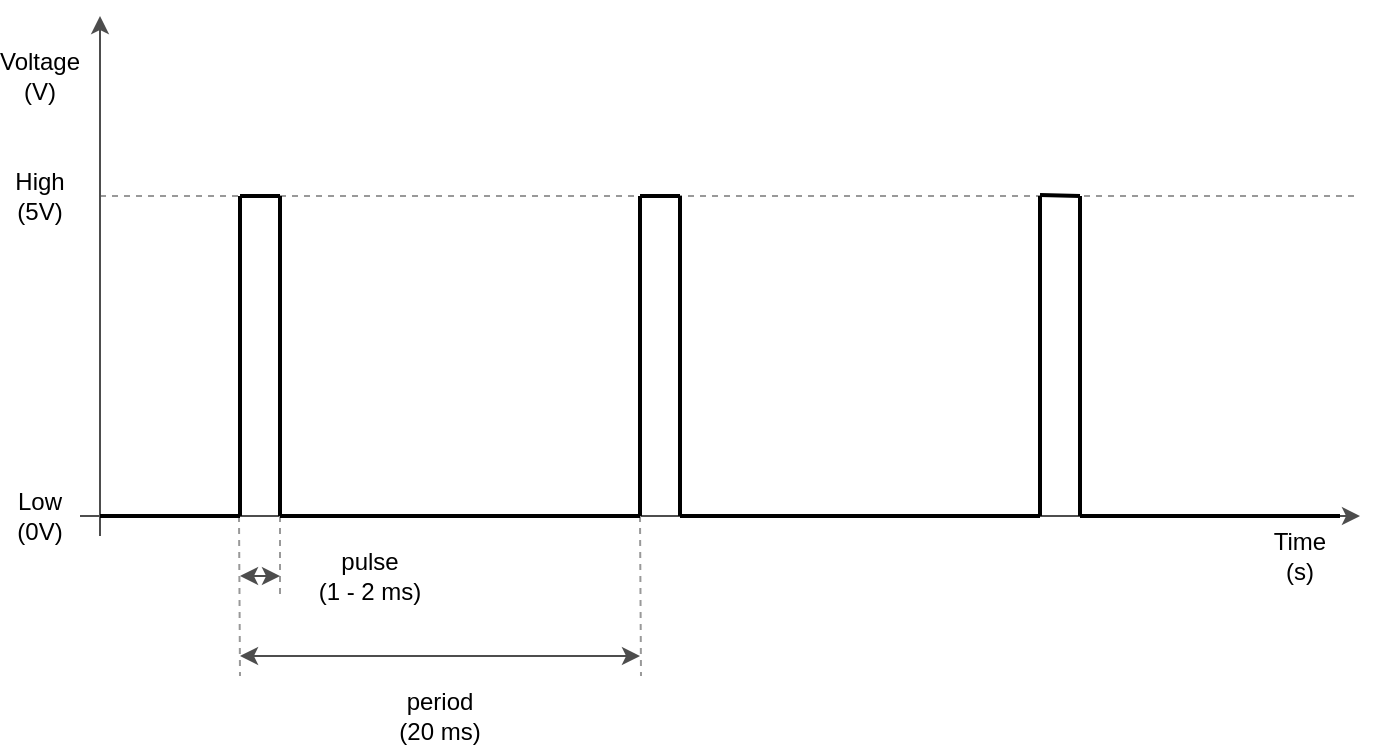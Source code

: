 <mxfile version="11.1.4" type="device"><diagram id="c21HIzAKyaDkMsnFwABr" name="Page-1"><mxGraphModel dx="1422" dy="824" grid="1" gridSize="10" guides="1" tooltips="1" connect="1" arrows="1" fold="1" page="1" pageScale="1" pageWidth="760" pageHeight="440" math="0" shadow="0"><root><mxCell id="0"/><mxCell id="1" parent="0"/><mxCell id="4dw9Aw2_4RRLBKYk0MSZ-38" value="" style="group" vertex="1" connectable="0" parent="1"><mxGeometry x="40" y="40" width="660" height="360" as="geometry"/></mxCell><mxCell id="4dw9Aw2_4RRLBKYk0MSZ-21" value="" style="endArrow=classic;html=1;strokeColor=#4D4D4D;" edge="1" parent="4dw9Aw2_4RRLBKYk0MSZ-38"><mxGeometry width="50" height="50" relative="1" as="geometry"><mxPoint x="40" y="250" as="sourcePoint"/><mxPoint x="680" y="250" as="targetPoint"/></mxGeometry></mxCell><mxCell id="4dw9Aw2_4RRLBKYk0MSZ-22" value="" style="endArrow=none;dashed=1;html=1;strokeWidth=1;strokeColor=#999999;" edge="1" parent="4dw9Aw2_4RRLBKYk0MSZ-38"><mxGeometry width="50" height="50" relative="1" as="geometry"><mxPoint x="50" y="90" as="sourcePoint"/><mxPoint x="680" y="90" as="targetPoint"/></mxGeometry></mxCell><mxCell id="4dw9Aw2_4RRLBKYk0MSZ-2" value="" style="endArrow=classic;html=1;strokeColor=#4D4D4D;" edge="1" parent="4dw9Aw2_4RRLBKYk0MSZ-38"><mxGeometry width="50" height="50" relative="1" as="geometry"><mxPoint x="50" y="260" as="sourcePoint"/><mxPoint x="50" as="targetPoint"/></mxGeometry></mxCell><mxCell id="4dw9Aw2_4RRLBKYk0MSZ-3" value="Time&lt;br&gt;(s)" style="text;html=1;strokeColor=none;fillColor=none;align=center;verticalAlign=middle;whiteSpace=wrap;rounded=0;" vertex="1" parent="4dw9Aw2_4RRLBKYk0MSZ-38"><mxGeometry x="630" y="260" width="40" height="20" as="geometry"/></mxCell><mxCell id="4dw9Aw2_4RRLBKYk0MSZ-4" value="Voltage&lt;br&gt;(V)&lt;br&gt;" style="text;html=1;strokeColor=none;fillColor=none;align=center;verticalAlign=middle;whiteSpace=wrap;rounded=0;" vertex="1" parent="4dw9Aw2_4RRLBKYk0MSZ-38"><mxGeometry y="20" width="40" height="20" as="geometry"/></mxCell><mxCell id="4dw9Aw2_4RRLBKYk0MSZ-25" value="" style="endArrow=none;dashed=1;html=1;strokeWidth=1;strokeColor=#999999;" edge="1" parent="4dw9Aw2_4RRLBKYk0MSZ-38"><mxGeometry width="50" height="50" relative="1" as="geometry"><mxPoint x="119.5" y="250" as="sourcePoint"/><mxPoint x="120" y="330" as="targetPoint"/></mxGeometry></mxCell><mxCell id="4dw9Aw2_4RRLBKYk0MSZ-26" value="" style="endArrow=none;dashed=1;html=1;strokeWidth=1;strokeColor=#999999;" edge="1" parent="4dw9Aw2_4RRLBKYk0MSZ-38"><mxGeometry width="50" height="50" relative="1" as="geometry"><mxPoint x="140" y="250.0" as="sourcePoint"/><mxPoint x="140" y="290" as="targetPoint"/></mxGeometry></mxCell><mxCell id="4dw9Aw2_4RRLBKYk0MSZ-27" value="" style="endArrow=classic;startArrow=classic;html=1;strokeColor=#4D4D4D;strokeWidth=1;" edge="1" parent="4dw9Aw2_4RRLBKYk0MSZ-38"><mxGeometry width="50" height="50" relative="1" as="geometry"><mxPoint x="120" y="280" as="sourcePoint"/><mxPoint x="140" y="280" as="targetPoint"/></mxGeometry></mxCell><mxCell id="4dw9Aw2_4RRLBKYk0MSZ-28" value="" style="endArrow=none;dashed=1;html=1;strokeWidth=1;strokeColor=#999999;" edge="1" parent="4dw9Aw2_4RRLBKYk0MSZ-38"><mxGeometry width="50" height="50" relative="1" as="geometry"><mxPoint x="320.0" y="250" as="sourcePoint"/><mxPoint x="320.5" y="330" as="targetPoint"/></mxGeometry></mxCell><mxCell id="4dw9Aw2_4RRLBKYk0MSZ-29" value="" style="endArrow=classic;startArrow=classic;html=1;strokeColor=#4D4D4D;strokeWidth=1;" edge="1" parent="4dw9Aw2_4RRLBKYk0MSZ-38"><mxGeometry width="50" height="50" relative="1" as="geometry"><mxPoint x="120" y="320" as="sourcePoint"/><mxPoint x="320" y="320" as="targetPoint"/></mxGeometry></mxCell><mxCell id="4dw9Aw2_4RRLBKYk0MSZ-30" value="pulse&lt;br&gt;(1 - 2 ms)" style="text;html=1;strokeColor=none;fillColor=none;align=center;verticalAlign=middle;whiteSpace=wrap;rounded=0;" vertex="1" parent="4dw9Aw2_4RRLBKYk0MSZ-38"><mxGeometry x="150" y="270" width="70" height="20" as="geometry"/></mxCell><mxCell id="4dw9Aw2_4RRLBKYk0MSZ-31" value="period&lt;br&gt;(20 ms)" style="text;html=1;strokeColor=none;fillColor=none;align=center;verticalAlign=middle;whiteSpace=wrap;rounded=0;" vertex="1" parent="4dw9Aw2_4RRLBKYk0MSZ-38"><mxGeometry x="190" y="340" width="60" height="20" as="geometry"/></mxCell><mxCell id="4dw9Aw2_4RRLBKYk0MSZ-15" value="" style="endArrow=none;html=1;strokeWidth=2;" edge="1" parent="4dw9Aw2_4RRLBKYk0MSZ-38"><mxGeometry width="50" height="50" relative="1" as="geometry"><mxPoint x="50" y="250" as="sourcePoint"/><mxPoint x="120" y="250" as="targetPoint"/></mxGeometry></mxCell><mxCell id="4dw9Aw2_4RRLBKYk0MSZ-16" value="" style="endArrow=none;html=1;strokeWidth=2;" edge="1" parent="4dw9Aw2_4RRLBKYk0MSZ-38"><mxGeometry width="50" height="50" relative="1" as="geometry"><mxPoint x="140" y="250" as="sourcePoint"/><mxPoint x="320" y="250" as="targetPoint"/></mxGeometry></mxCell><mxCell id="4dw9Aw2_4RRLBKYk0MSZ-17" value="" style="endArrow=none;html=1;strokeWidth=2;" edge="1" parent="4dw9Aw2_4RRLBKYk0MSZ-38"><mxGeometry width="50" height="50" relative="1" as="geometry"><mxPoint x="340" y="250" as="sourcePoint"/><mxPoint x="520" y="250" as="targetPoint"/></mxGeometry></mxCell><mxCell id="4dw9Aw2_4RRLBKYk0MSZ-18" value="" style="endArrow=none;html=1;strokeWidth=2;" edge="1" parent="4dw9Aw2_4RRLBKYk0MSZ-38"><mxGeometry width="50" height="50" relative="1" as="geometry"><mxPoint x="540" y="250" as="sourcePoint"/><mxPoint x="670" y="250" as="targetPoint"/></mxGeometry></mxCell><mxCell id="4dw9Aw2_4RRLBKYk0MSZ-33" value="High&lt;br&gt;(5V)" style="text;html=1;strokeColor=none;fillColor=none;align=center;verticalAlign=middle;whiteSpace=wrap;rounded=0;" vertex="1" parent="4dw9Aw2_4RRLBKYk0MSZ-38"><mxGeometry y="80" width="40" height="20" as="geometry"/></mxCell><mxCell id="4dw9Aw2_4RRLBKYk0MSZ-34" value="Low&lt;br&gt;(0V)" style="text;html=1;strokeColor=none;fillColor=none;align=center;verticalAlign=middle;whiteSpace=wrap;rounded=0;" vertex="1" parent="4dw9Aw2_4RRLBKYk0MSZ-38"><mxGeometry y="240" width="40" height="20" as="geometry"/></mxCell><mxCell id="4dw9Aw2_4RRLBKYk0MSZ-5" value="" style="endArrow=none;html=1;strokeWidth=2;" edge="1" parent="4dw9Aw2_4RRLBKYk0MSZ-38"><mxGeometry width="50" height="50" relative="1" as="geometry"><mxPoint x="120" y="90" as="sourcePoint"/><mxPoint x="140" y="90" as="targetPoint"/></mxGeometry></mxCell><mxCell id="4dw9Aw2_4RRLBKYk0MSZ-6" value="" style="endArrow=none;html=1;strokeWidth=2;" edge="1" parent="4dw9Aw2_4RRLBKYk0MSZ-38"><mxGeometry width="50" height="50" relative="1" as="geometry"><mxPoint x="320" y="90" as="sourcePoint"/><mxPoint x="340" y="90" as="targetPoint"/></mxGeometry></mxCell><mxCell id="4dw9Aw2_4RRLBKYk0MSZ-7" value="" style="endArrow=none;html=1;strokeWidth=2;" edge="1" parent="4dw9Aw2_4RRLBKYk0MSZ-38"><mxGeometry width="50" height="50" relative="1" as="geometry"><mxPoint x="520" y="89.5" as="sourcePoint"/><mxPoint x="540" y="90" as="targetPoint"/></mxGeometry></mxCell><mxCell id="4dw9Aw2_4RRLBKYk0MSZ-8" value="" style="endArrow=none;html=1;strokeWidth=2;" edge="1" parent="4dw9Aw2_4RRLBKYk0MSZ-38"><mxGeometry width="50" height="50" relative="1" as="geometry"><mxPoint x="120" y="250" as="sourcePoint"/><mxPoint x="120" y="90" as="targetPoint"/></mxGeometry></mxCell><mxCell id="4dw9Aw2_4RRLBKYk0MSZ-9" value="" style="endArrow=none;html=1;strokeWidth=2;" edge="1" parent="4dw9Aw2_4RRLBKYk0MSZ-38"><mxGeometry width="50" height="50" relative="1" as="geometry"><mxPoint x="140" y="250" as="sourcePoint"/><mxPoint x="140" y="90" as="targetPoint"/></mxGeometry></mxCell><mxCell id="4dw9Aw2_4RRLBKYk0MSZ-10" value="" style="endArrow=none;html=1;strokeWidth=2;" edge="1" parent="4dw9Aw2_4RRLBKYk0MSZ-38"><mxGeometry width="50" height="50" relative="1" as="geometry"><mxPoint x="320" y="250" as="sourcePoint"/><mxPoint x="320" y="90" as="targetPoint"/></mxGeometry></mxCell><mxCell id="4dw9Aw2_4RRLBKYk0MSZ-11" value="" style="endArrow=none;html=1;strokeWidth=2;" edge="1" parent="4dw9Aw2_4RRLBKYk0MSZ-38"><mxGeometry width="50" height="50" relative="1" as="geometry"><mxPoint x="340" y="250" as="sourcePoint"/><mxPoint x="340" y="90" as="targetPoint"/></mxGeometry></mxCell><mxCell id="4dw9Aw2_4RRLBKYk0MSZ-12" value="" style="endArrow=none;html=1;strokeWidth=2;" edge="1" parent="4dw9Aw2_4RRLBKYk0MSZ-38"><mxGeometry width="50" height="50" relative="1" as="geometry"><mxPoint x="520" y="250" as="sourcePoint"/><mxPoint x="520" y="90" as="targetPoint"/></mxGeometry></mxCell><mxCell id="4dw9Aw2_4RRLBKYk0MSZ-13" value="" style="endArrow=none;html=1;strokeWidth=2;" edge="1" parent="4dw9Aw2_4RRLBKYk0MSZ-38"><mxGeometry width="50" height="50" relative="1" as="geometry"><mxPoint x="540" y="250" as="sourcePoint"/><mxPoint x="540" y="90" as="targetPoint"/></mxGeometry></mxCell></root></mxGraphModel></diagram></mxfile>